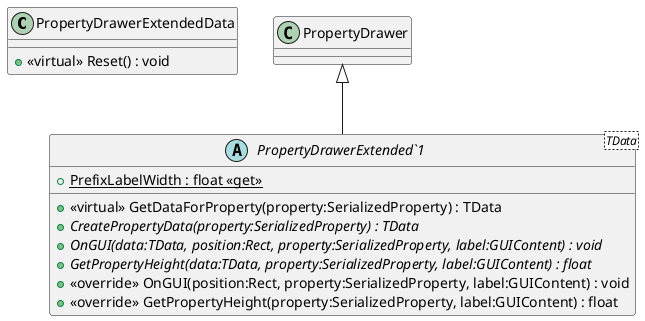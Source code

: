 @startuml
class PropertyDrawerExtendedData {
    + <<virtual>> Reset() : void
}
abstract class "PropertyDrawerExtended`1"<TData> {
    + <<virtual>> GetDataForProperty(property:SerializedProperty) : TData
    + {static} PrefixLabelWidth : float <<get>>
    + {abstract} CreatePropertyData(property:SerializedProperty) : TData
    + {abstract} OnGUI(data:TData, position:Rect, property:SerializedProperty, label:GUIContent) : void
    + {abstract} GetPropertyHeight(data:TData, property:SerializedProperty, label:GUIContent) : float
    + <<override>> OnGUI(position:Rect, property:SerializedProperty, label:GUIContent) : void
    + <<override>> GetPropertyHeight(property:SerializedProperty, label:GUIContent) : float
}
PropertyDrawer <|-- "PropertyDrawerExtended`1"
@enduml

